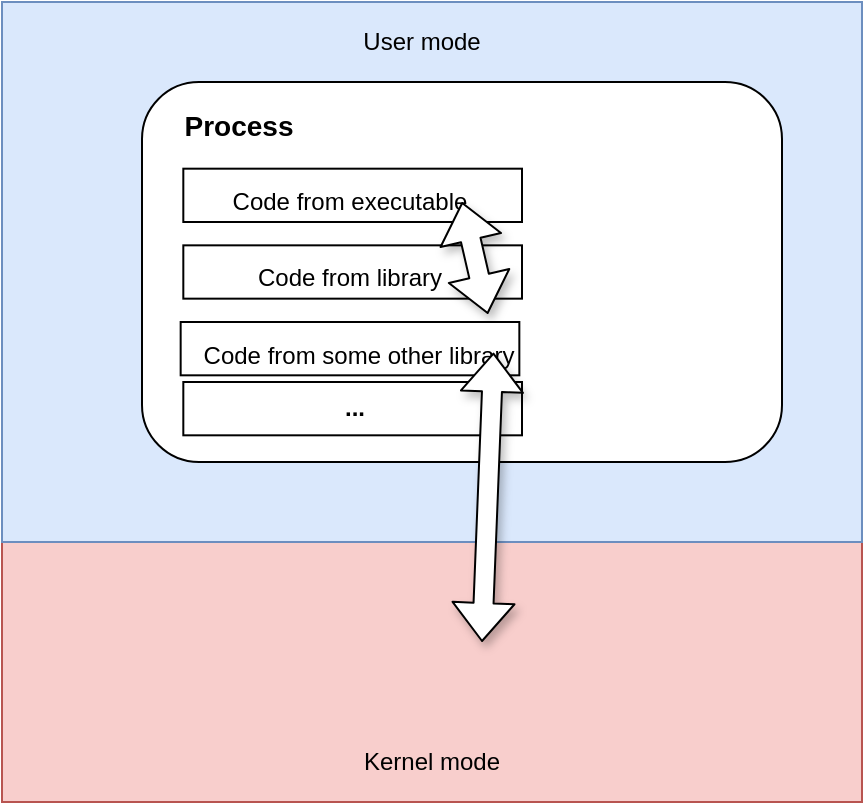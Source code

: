 <mxfile version="14.5.1" type="device"><diagram id="JvFSt5vdHPfYNq8UwaqK" name="Page-1"><mxGraphModel dx="1069" dy="937" grid="1" gridSize="10" guides="1" tooltips="1" connect="1" arrows="1" fold="1" page="1" pageScale="1" pageWidth="827" pageHeight="1169" math="0" shadow="0"><root><mxCell id="0"/><mxCell id="1" parent="0"/><mxCell id="7A-_f7FWo6IDItuKojpB-17" value="" style="rounded=0;whiteSpace=wrap;html=1;fillColor=#f8cecc;strokeColor=#b85450;" vertex="1" parent="1"><mxGeometry x="190" y="380" width="430" height="130" as="geometry"/></mxCell><mxCell id="7A-_f7FWo6IDItuKojpB-16" value="" style="rounded=0;whiteSpace=wrap;html=1;fillColor=#dae8fc;strokeColor=#6c8ebf;" vertex="1" parent="1"><mxGeometry x="190" y="110" width="430" height="270" as="geometry"/></mxCell><mxCell id="7A-_f7FWo6IDItuKojpB-4" value="" style="group" vertex="1" connectable="0" parent="1"><mxGeometry x="260" y="150" width="320" height="190" as="geometry"/></mxCell><mxCell id="7A-_f7FWo6IDItuKojpB-5" value="" style="rounded=1;whiteSpace=wrap;html=1;" vertex="1" parent="7A-_f7FWo6IDItuKojpB-4"><mxGeometry width="320" height="190" as="geometry"/></mxCell><mxCell id="7A-_f7FWo6IDItuKojpB-30" value="" style="rounded=0;whiteSpace=wrap;html=1;" vertex="1" parent="7A-_f7FWo6IDItuKojpB-4"><mxGeometry x="20.66" y="81.67" width="169.34" height="26.66" as="geometry"/></mxCell><mxCell id="7A-_f7FWo6IDItuKojpB-6" value="&lt;font style=&quot;font-size: 14px&quot;&gt;&lt;b&gt;Process&lt;/b&gt;&lt;/font&gt;" style="text;html=1;strokeColor=none;fillColor=none;align=center;verticalAlign=middle;whiteSpace=wrap;rounded=0;" vertex="1" parent="7A-_f7FWo6IDItuKojpB-4"><mxGeometry x="-0.003" y="0.003" width="96.667" height="43.333" as="geometry"/></mxCell><mxCell id="7A-_f7FWo6IDItuKojpB-28" value="" style="group" vertex="1" connectable="0" parent="7A-_f7FWo6IDItuKojpB-4"><mxGeometry x="20.66" y="43.34" width="169.34" height="26.66" as="geometry"/></mxCell><mxCell id="7A-_f7FWo6IDItuKojpB-26" value="" style="rounded=0;whiteSpace=wrap;html=1;" vertex="1" parent="7A-_f7FWo6IDItuKojpB-28"><mxGeometry width="169.34" height="26.66" as="geometry"/></mxCell><mxCell id="7A-_f7FWo6IDItuKojpB-27" value="Code from executable" style="text;html=1;strokeColor=none;fillColor=none;align=center;verticalAlign=middle;whiteSpace=wrap;rounded=0;" vertex="1" parent="7A-_f7FWo6IDItuKojpB-28"><mxGeometry x="7.34" y="6.66" width="152" height="20" as="geometry"/></mxCell><mxCell id="7A-_f7FWo6IDItuKojpB-40" value="" style="shape=flexArrow;endArrow=classic;startArrow=classic;html=1;fillColor=#FFFFFF;exitX=0.907;exitY=-0.15;exitDx=0;exitDy=0;exitPerimeter=0;sketch=0;shadow=1;" edge="1" parent="7A-_f7FWo6IDItuKojpB-28" source="7A-_f7FWo6IDItuKojpB-36"><mxGeometry width="50" height="50" relative="1" as="geometry"><mxPoint x="139.34" y="76.66" as="sourcePoint"/><mxPoint x="139.34" y="16.66" as="targetPoint"/></mxGeometry></mxCell><mxCell id="7A-_f7FWo6IDItuKojpB-31" value="Code from library" style="text;html=1;strokeColor=none;fillColor=none;align=center;verticalAlign=middle;whiteSpace=wrap;rounded=0;" vertex="1" parent="7A-_f7FWo6IDItuKojpB-4"><mxGeometry x="28.0" y="88.33" width="152" height="20" as="geometry"/></mxCell><mxCell id="7A-_f7FWo6IDItuKojpB-36" value="" style="rounded=0;whiteSpace=wrap;html=1;" vertex="1" parent="7A-_f7FWo6IDItuKojpB-4"><mxGeometry x="19.33" y="120" width="169.34" height="26.66" as="geometry"/></mxCell><mxCell id="7A-_f7FWo6IDItuKojpB-37" value="Code from some other library" style="text;html=1;strokeColor=none;fillColor=none;align=center;verticalAlign=middle;whiteSpace=wrap;rounded=0;" vertex="1" parent="7A-_f7FWo6IDItuKojpB-4"><mxGeometry x="26.67" y="126.66" width="163.33" height="20" as="geometry"/></mxCell><mxCell id="7A-_f7FWo6IDItuKojpB-38" value="" style="rounded=0;whiteSpace=wrap;html=1;" vertex="1" parent="7A-_f7FWo6IDItuKojpB-4"><mxGeometry x="20.66" y="150" width="169.34" height="26.66" as="geometry"/></mxCell><mxCell id="7A-_f7FWo6IDItuKojpB-39" value="&lt;b&gt;...&lt;/b&gt;" style="text;html=1;strokeColor=none;fillColor=none;align=center;verticalAlign=middle;whiteSpace=wrap;rounded=0;" vertex="1" parent="7A-_f7FWo6IDItuKojpB-4"><mxGeometry x="25.34" y="153.33" width="163.33" height="20" as="geometry"/></mxCell><mxCell id="7A-_f7FWo6IDItuKojpB-41" value="" style="shape=flexArrow;endArrow=classic;startArrow=classic;html=1;fillColor=#FFFFFF;sketch=0;shadow=1;" edge="1" parent="7A-_f7FWo6IDItuKojpB-4"><mxGeometry width="50" height="50" relative="1" as="geometry"><mxPoint x="170" y="280" as="sourcePoint"/><mxPoint x="175.75" y="135.33" as="targetPoint"/></mxGeometry></mxCell><mxCell id="7A-_f7FWo6IDItuKojpB-18" value="User mode" style="text;html=1;strokeColor=none;fillColor=none;align=center;verticalAlign=middle;whiteSpace=wrap;rounded=0;" vertex="1" parent="1"><mxGeometry x="355" y="120" width="90" height="20" as="geometry"/></mxCell><mxCell id="7A-_f7FWo6IDItuKojpB-19" value="Kernel mode" style="text;html=1;strokeColor=none;fillColor=none;align=center;verticalAlign=middle;whiteSpace=wrap;rounded=0;" vertex="1" parent="1"><mxGeometry x="360" y="480" width="90" height="20" as="geometry"/></mxCell></root></mxGraphModel></diagram></mxfile>